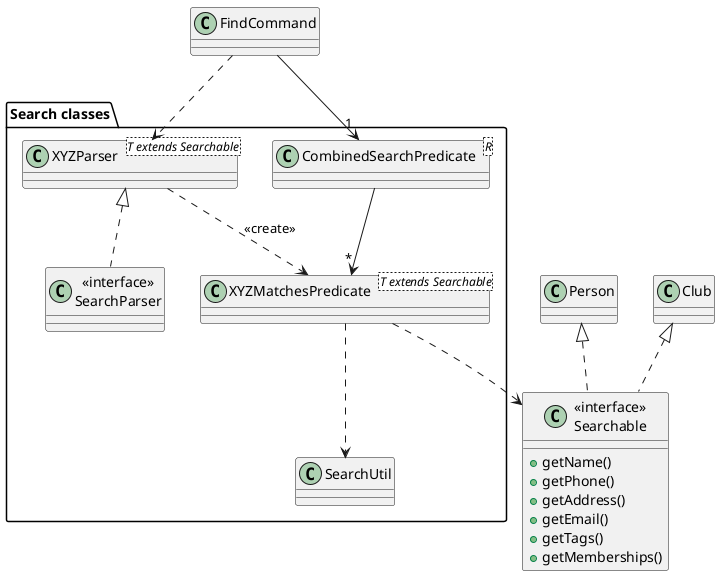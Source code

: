 @startuml

Class FindCommand
Class Person
Class Club
Class "<<interface>>\nSearchable" as Searchable {
+ getName()
+ getPhone()
+ getAddress()
+ getEmail()
+ getTags()
+ getMemberships()
}

Person <|.. Searchable
Club <|.. Searchable

package "Search classes"{
Class "<<interface>>\nSearchParser" as SearchParser
Class XYZParser<T extends Searchable>
Class XYZMatchesPredicate<T extends Searchable>
Class SearchUtil
Class CombinedSearchPredicate<R>
}

XYZMatchesPredicate ..> Searchable
XYZParser <|.. SearchParser
FindCommand --> "1" CombinedSearchPredicate
CombinedSearchPredicate --> "*" XYZMatchesPredicate
XYZMatchesPredicate ..> SearchUtil
FindCommand ..> XYZParser
XYZParser ..> XYZMatchesPredicate: <<create>>

@enduml

